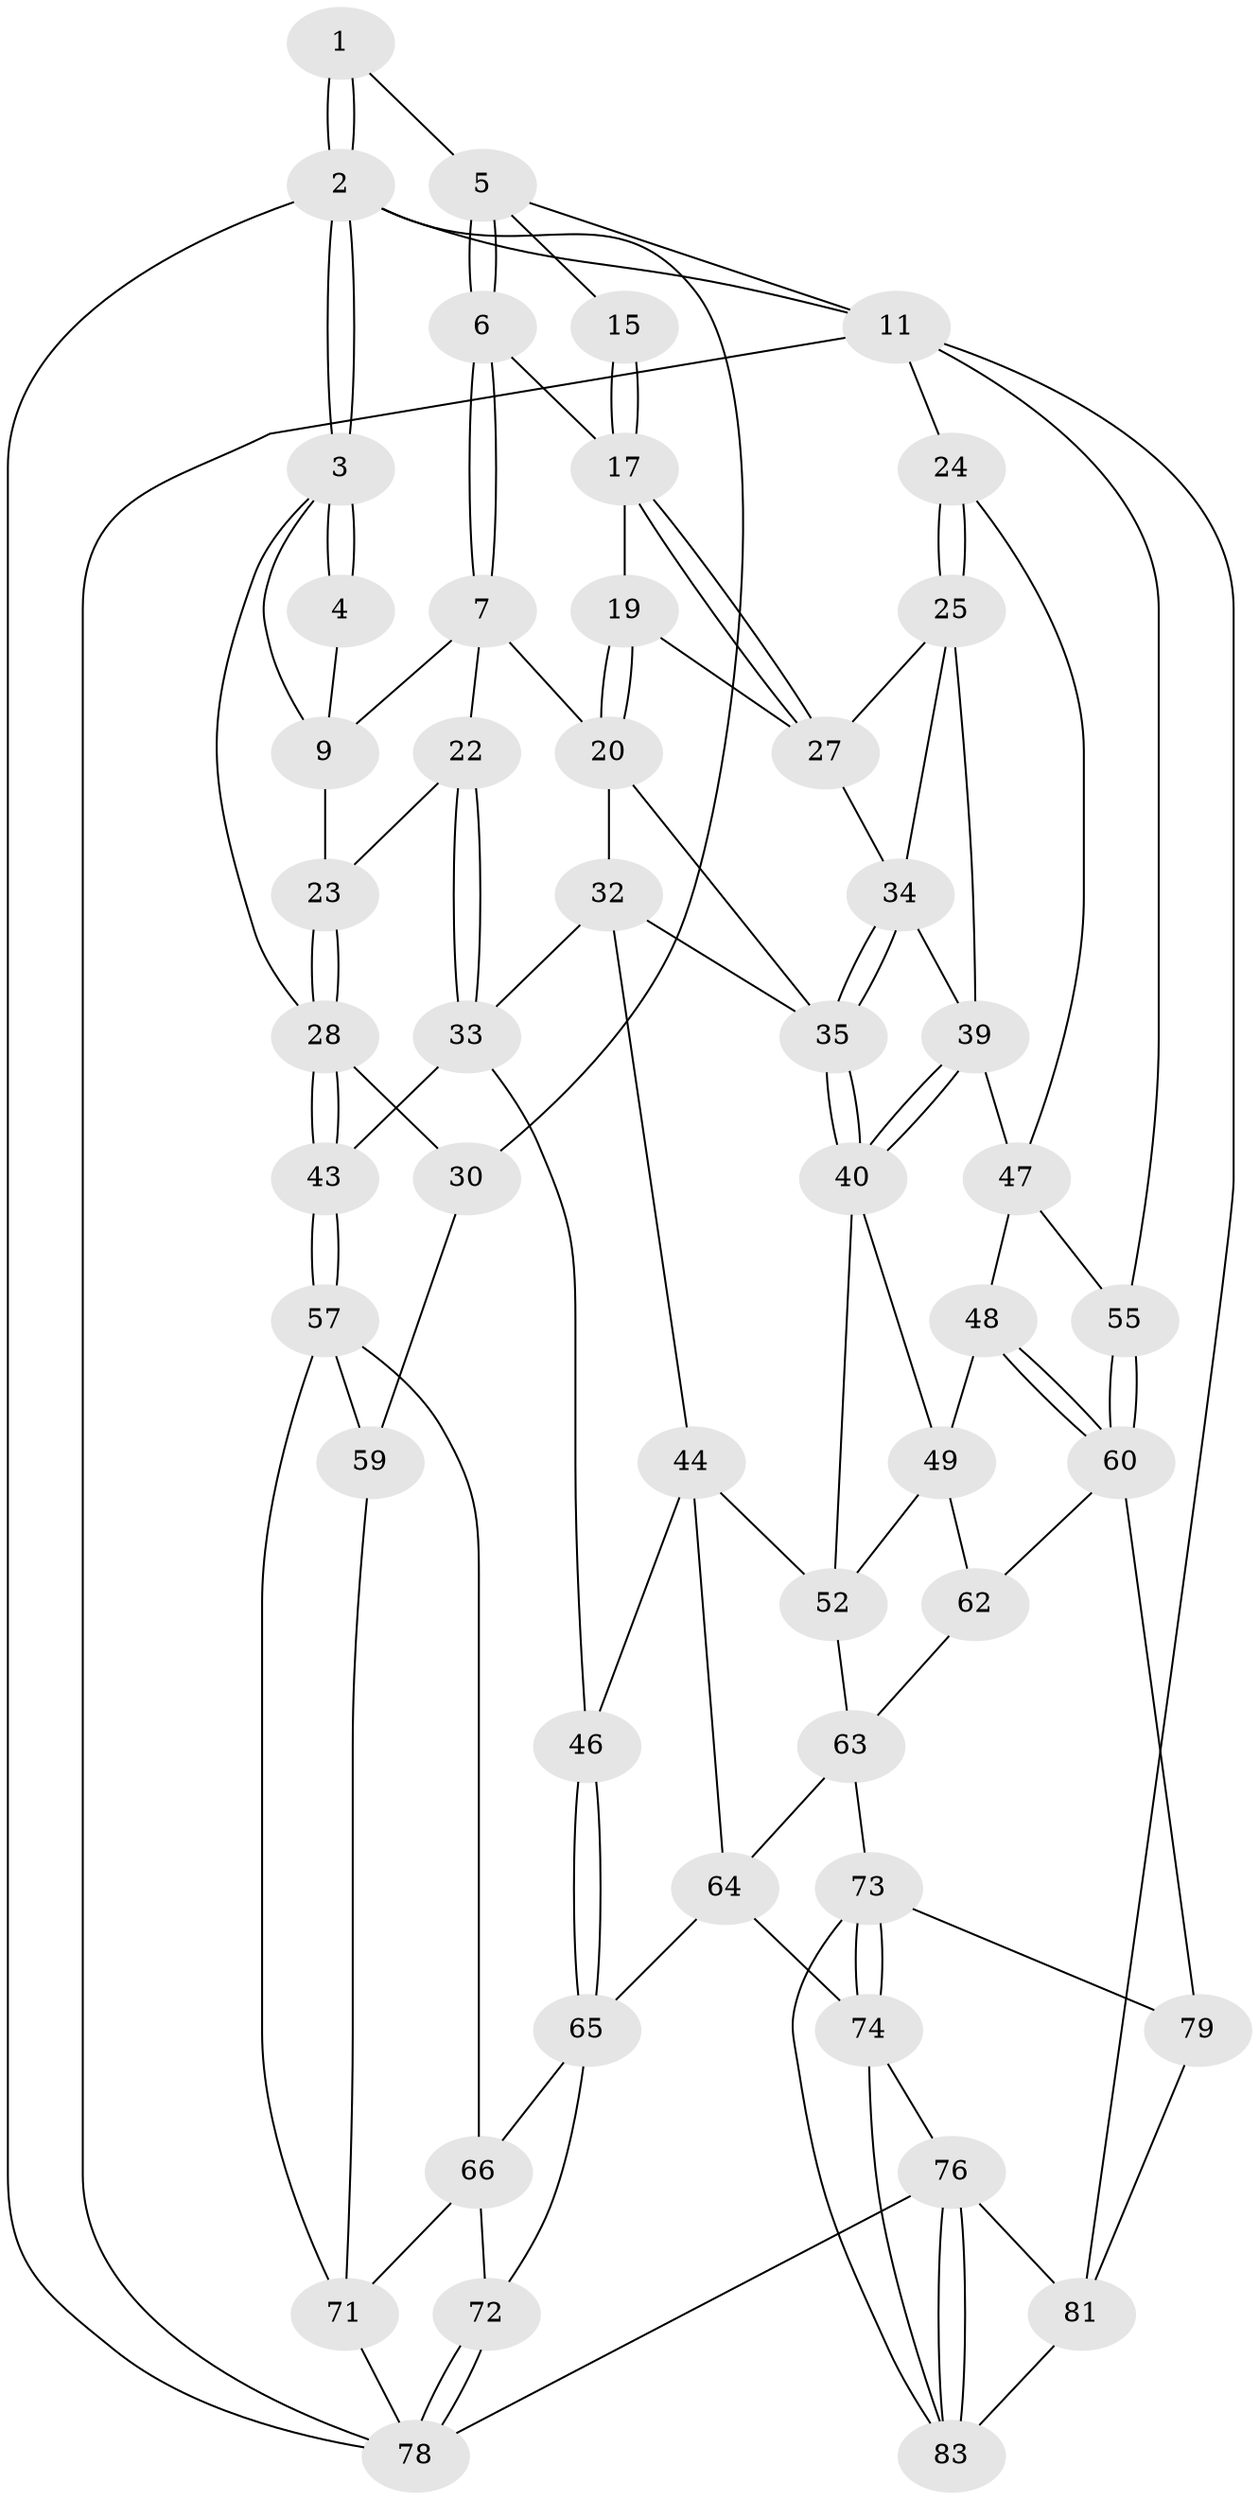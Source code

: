 // original degree distribution, {3: 0.046511627906976744, 6: 0.20930232558139536, 5: 0.5581395348837209, 4: 0.18604651162790697}
// Generated by graph-tools (version 1.1) at 2025/42/03/06/25 10:42:28]
// undirected, 51 vertices, 116 edges
graph export_dot {
graph [start="1"]
  node [color=gray90,style=filled];
  1 [pos="+0.3028049392512587+0"];
  2 [pos="+0+0",super="+12"];
  3 [pos="+0.0931366231069096+0.11270346598733427",super="+14"];
  4 [pos="+0.25696213124257467+0"];
  5 [pos="+0.5706907223502452+0",super="+10"];
  6 [pos="+0.5781642396475444+0",super="+16"];
  7 [pos="+0.5247733313757164+0.12857088751157858",super="+8"];
  9 [pos="+0.2643046976442038+0.09214102530935912",super="+13"];
  11 [pos="+1+0",super="+54"];
  15 [pos="+0.8315242035384748+0.08483837078787657"];
  17 [pos="+0.9462941234438643+0.20067422614674252",super="+18"];
  19 [pos="+0.7461995786866041+0.23214258829825135"];
  20 [pos="+0.6118375259984005+0.2543946883848476",super="+21"];
  22 [pos="+0.34849276632883697+0.28283468581211113"];
  23 [pos="+0.2594680139973504+0.2185521918608203"];
  24 [pos="+1+0.12994005329120625"];
  25 [pos="+1+0.20554192511100072",super="+26"];
  27 [pos="+0.9596514381997058+0.21000717094185004",super="+31"];
  28 [pos="+0+0.3723297250848123",super="+29"];
  30 [pos="+0+0.3699772489167879"];
  32 [pos="+0.47463100783873696+0.3876614896171234",super="+38"];
  33 [pos="+0.3438057104935607+0.3211374912970025",super="+42"];
  34 [pos="+0.7734477886799246+0.3225536740399373",super="+37"];
  35 [pos="+0.7285349045769081+0.4357677542839128",super="+36"];
  39 [pos="+0.8664155558661542+0.4075716132159749",super="+41"];
  40 [pos="+0.731890144444271+0.4408262168807541",super="+50"];
  43 [pos="+0.15240989506111075+0.4638237254902939"];
  44 [pos="+0.48745064976374997+0.5236509879019192",super="+45"];
  46 [pos="+0.3369328168263091+0.5363536363379616"];
  47 [pos="+0.9639903756783871+0.5253424912158053",super="+51"];
  48 [pos="+0.9415018327928961+0.5452090048150111"];
  49 [pos="+0.8195175530740733+0.5540776120009282",super="+56"];
  52 [pos="+0.6265224515656359+0.6065439833498889",super="+53"];
  55 [pos="+1+0.8650031236572122"];
  57 [pos="+0.15209322619958898+0.6300842079761992",super="+58"];
  59 [pos="+0+0.6996009991473557"];
  60 [pos="+0.9233088361569928+0.7050612111709087",super="+61"];
  62 [pos="+0.7937768485979838+0.7221924193439271"];
  63 [pos="+0.5909961180246955+0.6502425003076477",super="+69"];
  64 [pos="+0.43954680226536175+0.7054141632789985",super="+67"];
  65 [pos="+0.3347815477946381+0.6869151350122398",super="+68"];
  66 [pos="+0.24604178127225607+0.7014392336444311",super="+70"];
  71 [pos="+0.1289889377738657+0.8556164783706695",super="+85"];
  72 [pos="+0.2524553968856366+0.8970641624929592"];
  73 [pos="+0.5820016610344015+0.8094741206478117",super="+80"];
  74 [pos="+0.5401308447735784+0.8767063339449019",super="+75"];
  76 [pos="+0.5064432498334958+0.9976814352566683",super="+77"];
  78 [pos="+0.41150269945878837+1",super="+86"];
  79 [pos="+0.8116687254423413+0.7744528787647048"];
  81 [pos="+1+1",super="+82"];
  83 [pos="+0.7905036898044979+0.954751977615062",super="+84"];
  1 -- 2;
  1 -- 2;
  1 -- 5;
  2 -- 3;
  2 -- 3;
  2 -- 11;
  2 -- 78;
  2 -- 30;
  3 -- 4;
  3 -- 4;
  3 -- 9;
  3 -- 28;
  4 -- 9;
  5 -- 6;
  5 -- 6;
  5 -- 11;
  5 -- 15;
  6 -- 7;
  6 -- 7;
  6 -- 17;
  7 -- 20;
  7 -- 9;
  7 -- 22;
  9 -- 23;
  11 -- 24;
  11 -- 81;
  11 -- 78;
  11 -- 55;
  15 -- 17;
  15 -- 17;
  17 -- 27;
  17 -- 27;
  17 -- 19;
  19 -- 20;
  19 -- 20;
  19 -- 27;
  20 -- 32;
  20 -- 35;
  22 -- 23;
  22 -- 33;
  22 -- 33;
  23 -- 28;
  23 -- 28;
  24 -- 25;
  24 -- 25;
  24 -- 47;
  25 -- 27;
  25 -- 34;
  25 -- 39;
  27 -- 34;
  28 -- 43;
  28 -- 43;
  28 -- 30;
  30 -- 59;
  32 -- 33;
  32 -- 44;
  32 -- 35;
  33 -- 43;
  33 -- 46;
  34 -- 35;
  34 -- 35;
  34 -- 39;
  35 -- 40;
  35 -- 40;
  39 -- 40;
  39 -- 40;
  39 -- 47;
  40 -- 49;
  40 -- 52;
  43 -- 57;
  43 -- 57;
  44 -- 64;
  44 -- 46;
  44 -- 52;
  46 -- 65;
  46 -- 65;
  47 -- 48;
  47 -- 55;
  48 -- 49;
  48 -- 60;
  48 -- 60;
  49 -- 52;
  49 -- 62;
  52 -- 63;
  55 -- 60;
  55 -- 60;
  57 -- 66;
  57 -- 59;
  57 -- 71;
  59 -- 71;
  60 -- 62;
  60 -- 79;
  62 -- 63;
  63 -- 64;
  63 -- 73;
  64 -- 65;
  64 -- 74;
  65 -- 66;
  65 -- 72;
  66 -- 72;
  66 -- 71;
  71 -- 78;
  72 -- 78;
  72 -- 78;
  73 -- 74;
  73 -- 74;
  73 -- 79;
  73 -- 83;
  74 -- 76;
  74 -- 83;
  76 -- 83;
  76 -- 83;
  76 -- 81;
  76 -- 78;
  79 -- 81;
  81 -- 83;
}
